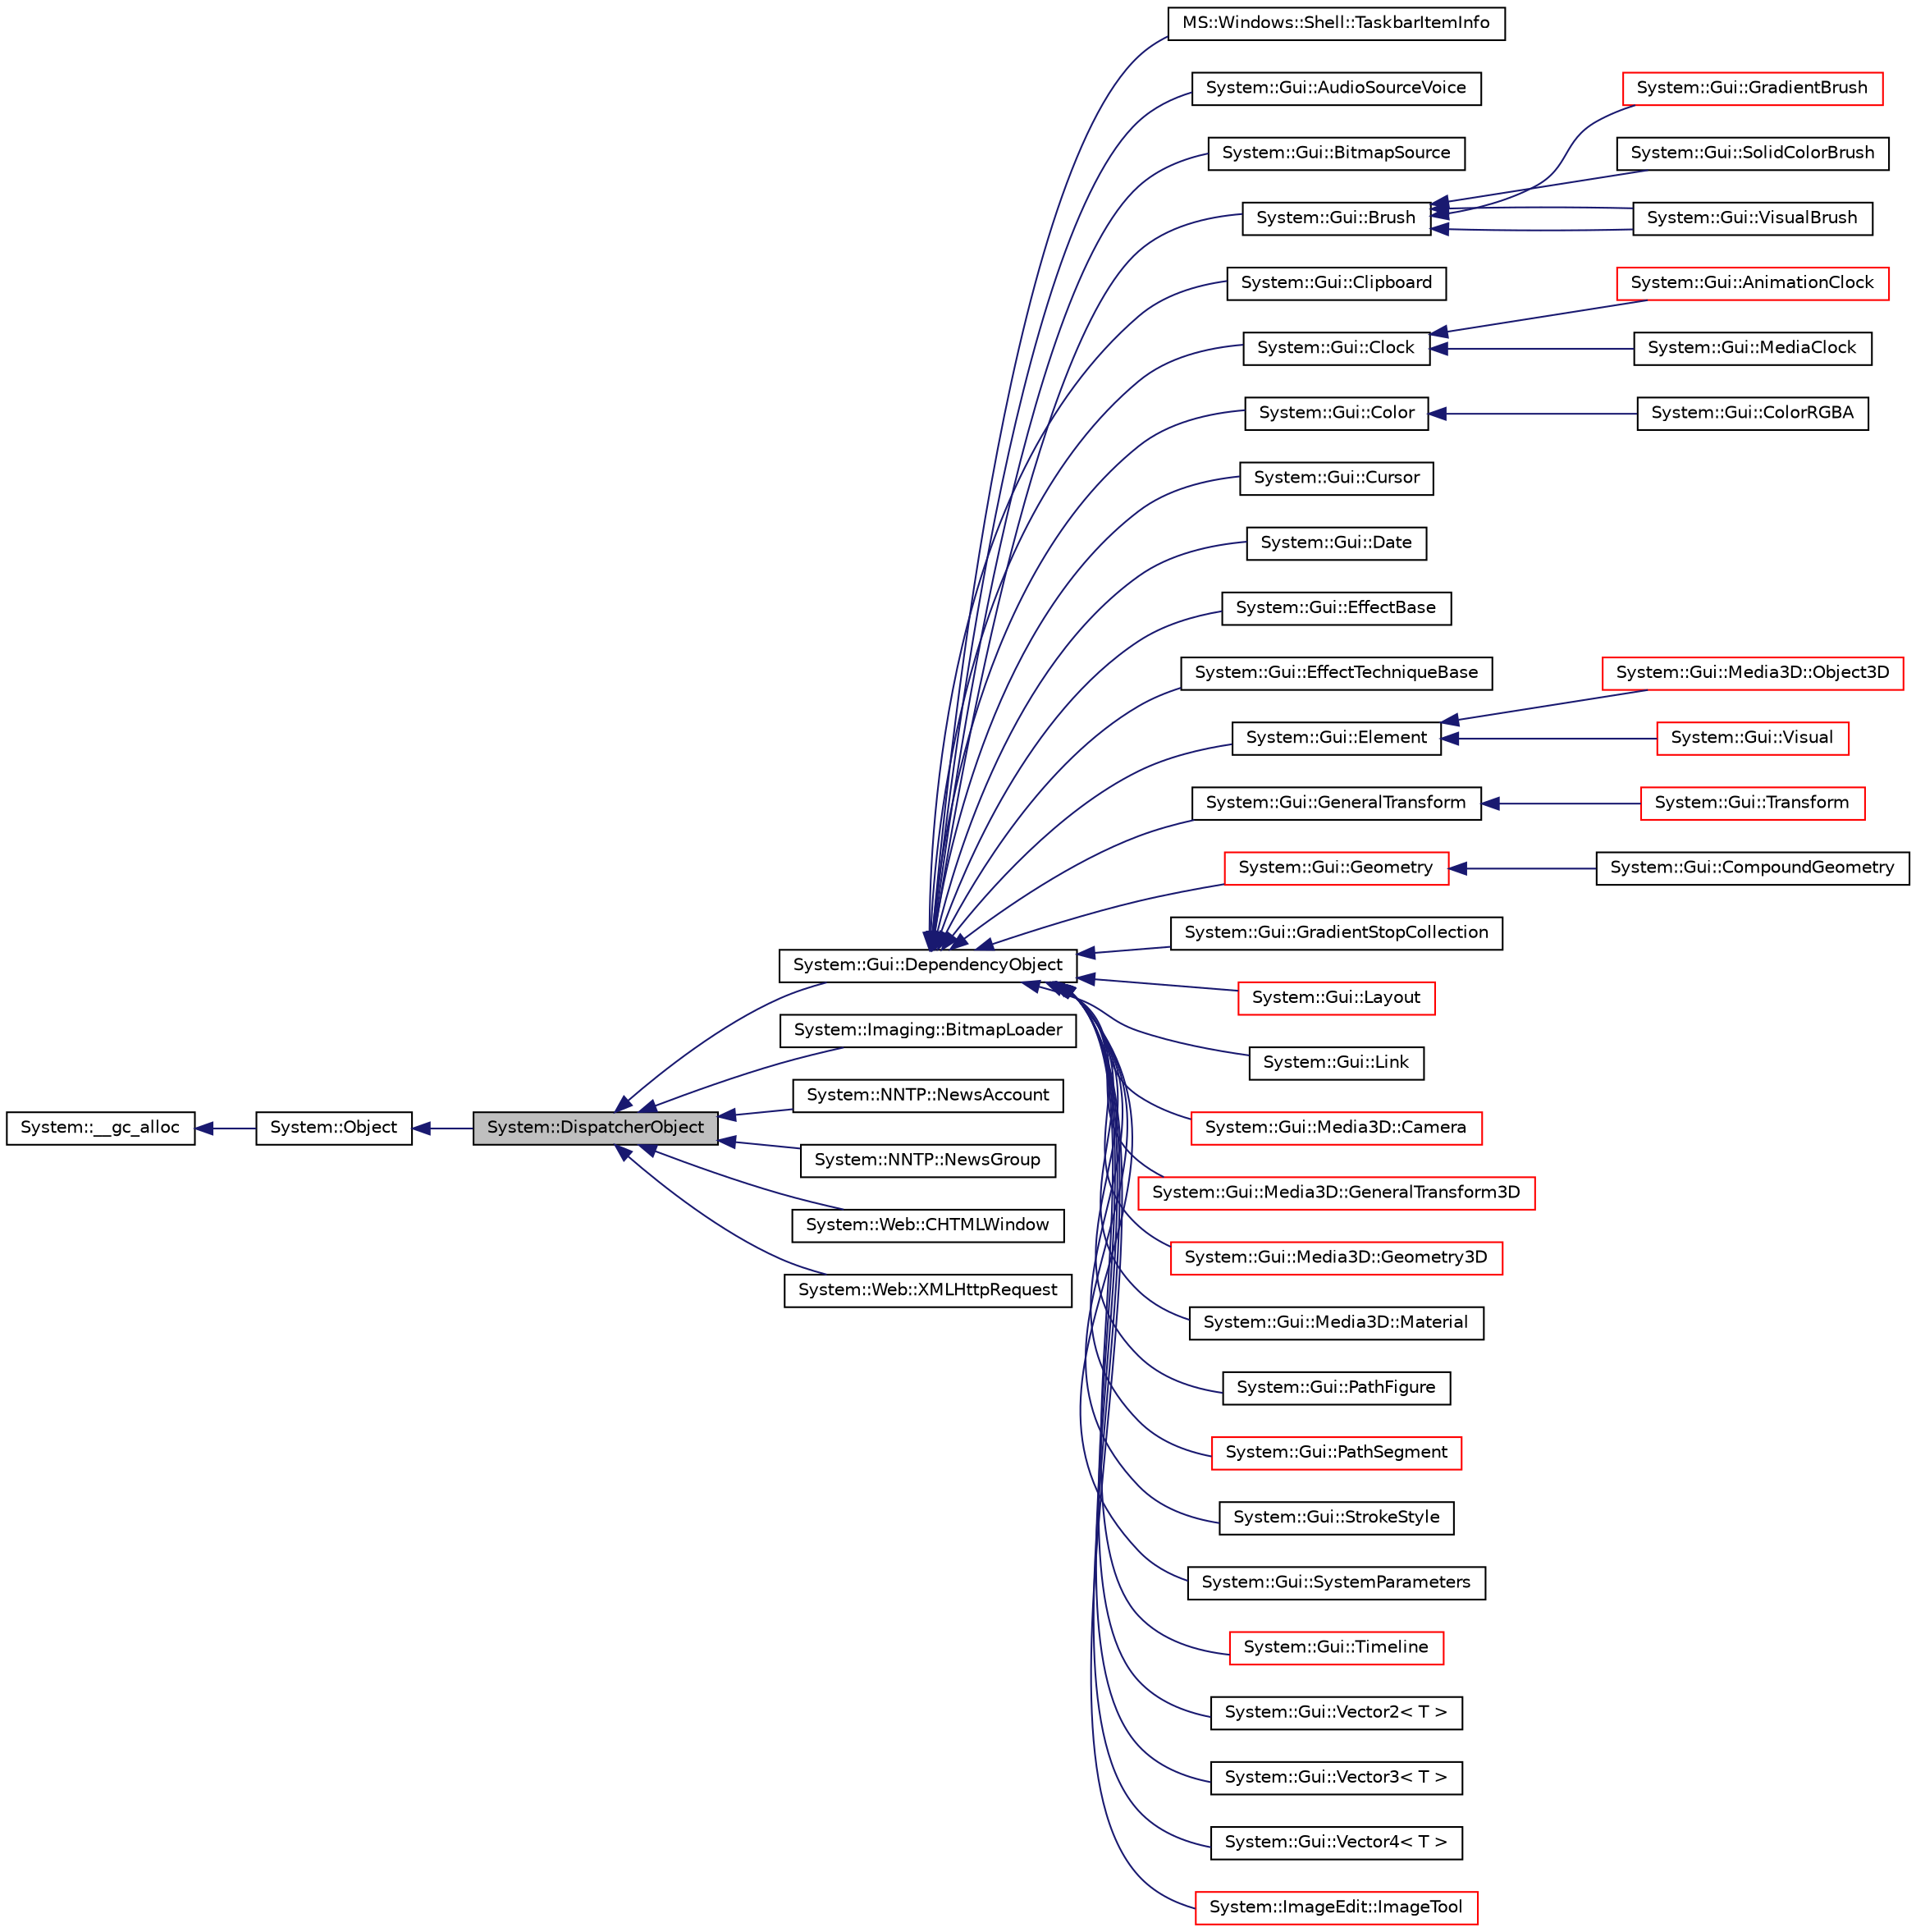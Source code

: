 digraph G
{
  edge [fontname="Helvetica",fontsize="10",labelfontname="Helvetica",labelfontsize="10"];
  node [fontname="Helvetica",fontsize="10",shape=record];
  rankdir="LR";
  Node1 [label="System::DispatcherObject",height=0.2,width=0.4,color="black", fillcolor="grey75", style="filled" fontcolor="black"];
  Node2 -> Node1 [dir="back",color="midnightblue",fontsize="10",style="solid",fontname="Helvetica"];
  Node2 [label="System::Object",height=0.2,width=0.4,color="black", fillcolor="white", style="filled",URL="$class_system_1_1_object.html"];
  Node3 -> Node2 [dir="back",color="midnightblue",fontsize="10",style="solid",fontname="Helvetica"];
  Node3 [label="System::__gc_alloc",height=0.2,width=0.4,color="black", fillcolor="white", style="filled",URL="$class_system_1_1____gc__alloc.html"];
  Node1 -> Node4 [dir="back",color="midnightblue",fontsize="10",style="solid",fontname="Helvetica"];
  Node4 [label="System::Gui::DependencyObject",height=0.2,width=0.4,color="black", fillcolor="white", style="filled",URL="$class_system_1_1_gui_1_1_dependency_object.html"];
  Node4 -> Node5 [dir="back",color="midnightblue",fontsize="10",style="solid",fontname="Helvetica"];
  Node5 [label="MS::Windows::Shell::TaskbarItemInfo",height=0.2,width=0.4,color="black", fillcolor="white", style="filled",URL="$class_m_s_1_1_windows_1_1_shell_1_1_taskbar_item_info.html"];
  Node4 -> Node6 [dir="back",color="midnightblue",fontsize="10",style="solid",fontname="Helvetica"];
  Node6 [label="System::Gui::AudioSourceVoice",height=0.2,width=0.4,color="black", fillcolor="white", style="filled",URL="$class_system_1_1_gui_1_1_audio_source_voice.html"];
  Node4 -> Node7 [dir="back",color="midnightblue",fontsize="10",style="solid",fontname="Helvetica"];
  Node7 [label="System::Gui::BitmapSource",height=0.2,width=0.4,color="black", fillcolor="white", style="filled",URL="$class_system_1_1_gui_1_1_bitmap_source.html"];
  Node4 -> Node8 [dir="back",color="midnightblue",fontsize="10",style="solid",fontname="Helvetica"];
  Node8 [label="System::Gui::Brush",height=0.2,width=0.4,color="black", fillcolor="white", style="filled",URL="$class_system_1_1_gui_1_1_brush.html"];
  Node8 -> Node9 [dir="back",color="midnightblue",fontsize="10",style="solid",fontname="Helvetica"];
  Node9 [label="System::Gui::GradientBrush",height=0.2,width=0.4,color="red", fillcolor="white", style="filled",URL="$class_system_1_1_gui_1_1_gradient_brush.html"];
  Node8 -> Node10 [dir="back",color="midnightblue",fontsize="10",style="solid",fontname="Helvetica"];
  Node10 [label="System::Gui::SolidColorBrush",height=0.2,width=0.4,color="black", fillcolor="white", style="filled",URL="$class_system_1_1_gui_1_1_solid_color_brush.html"];
  Node8 -> Node11 [dir="back",color="midnightblue",fontsize="10",style="solid",fontname="Helvetica"];
  Node11 [label="System::Gui::VisualBrush",height=0.2,width=0.4,color="black", fillcolor="white", style="filled",URL="$class_system_1_1_gui_1_1_visual_brush.html"];
  Node8 -> Node11 [dir="back",color="midnightblue",fontsize="10",style="solid",fontname="Helvetica"];
  Node4 -> Node12 [dir="back",color="midnightblue",fontsize="10",style="solid",fontname="Helvetica"];
  Node12 [label="System::Gui::Clipboard",height=0.2,width=0.4,color="black", fillcolor="white", style="filled",URL="$class_system_1_1_gui_1_1_clipboard.html"];
  Node4 -> Node13 [dir="back",color="midnightblue",fontsize="10",style="solid",fontname="Helvetica"];
  Node13 [label="System::Gui::Clock",height=0.2,width=0.4,color="black", fillcolor="white", style="filled",URL="$class_system_1_1_gui_1_1_clock.html"];
  Node13 -> Node14 [dir="back",color="midnightblue",fontsize="10",style="solid",fontname="Helvetica"];
  Node14 [label="System::Gui::AnimationClock",height=0.2,width=0.4,color="red", fillcolor="white", style="filled",URL="$class_system_1_1_gui_1_1_animation_clock.html"];
  Node13 -> Node15 [dir="back",color="midnightblue",fontsize="10",style="solid",fontname="Helvetica"];
  Node15 [label="System::Gui::MediaClock",height=0.2,width=0.4,color="black", fillcolor="white", style="filled",URL="$class_system_1_1_gui_1_1_media_clock.html"];
  Node4 -> Node16 [dir="back",color="midnightblue",fontsize="10",style="solid",fontname="Helvetica"];
  Node16 [label="System::Gui::Color",height=0.2,width=0.4,color="black", fillcolor="white", style="filled",URL="$class_system_1_1_gui_1_1_color.html"];
  Node16 -> Node17 [dir="back",color="midnightblue",fontsize="10",style="solid",fontname="Helvetica"];
  Node17 [label="System::Gui::ColorRGBA",height=0.2,width=0.4,color="black", fillcolor="white", style="filled",URL="$class_system_1_1_gui_1_1_color_r_g_b_a.html"];
  Node4 -> Node18 [dir="back",color="midnightblue",fontsize="10",style="solid",fontname="Helvetica"];
  Node18 [label="System::Gui::Cursor",height=0.2,width=0.4,color="black", fillcolor="white", style="filled",URL="$class_system_1_1_gui_1_1_cursor.html"];
  Node4 -> Node19 [dir="back",color="midnightblue",fontsize="10",style="solid",fontname="Helvetica"];
  Node19 [label="System::Gui::Date",height=0.2,width=0.4,color="black", fillcolor="white", style="filled",URL="$class_system_1_1_gui_1_1_date.html"];
  Node4 -> Node20 [dir="back",color="midnightblue",fontsize="10",style="solid",fontname="Helvetica"];
  Node20 [label="System::Gui::EffectBase",height=0.2,width=0.4,color="black", fillcolor="white", style="filled",URL="$class_system_1_1_gui_1_1_effect_base.html"];
  Node4 -> Node21 [dir="back",color="midnightblue",fontsize="10",style="solid",fontname="Helvetica"];
  Node21 [label="System::Gui::EffectTechniqueBase",height=0.2,width=0.4,color="black", fillcolor="white", style="filled",URL="$class_system_1_1_gui_1_1_effect_technique_base.html"];
  Node4 -> Node22 [dir="back",color="midnightblue",fontsize="10",style="solid",fontname="Helvetica"];
  Node22 [label="System::Gui::Element",height=0.2,width=0.4,color="black", fillcolor="white", style="filled",URL="$class_system_1_1_gui_1_1_element.html"];
  Node22 -> Node23 [dir="back",color="midnightblue",fontsize="10",style="solid",fontname="Helvetica"];
  Node23 [label="System::Gui::Media3D::Object3D",height=0.2,width=0.4,color="red", fillcolor="white", style="filled",URL="$class_system_1_1_gui_1_1_media3_d_1_1_object3_d.html"];
  Node22 -> Node24 [dir="back",color="midnightblue",fontsize="10",style="solid",fontname="Helvetica"];
  Node24 [label="System::Gui::Visual",height=0.2,width=0.4,color="red", fillcolor="white", style="filled",URL="$class_system_1_1_gui_1_1_visual.html"];
  Node4 -> Node25 [dir="back",color="midnightblue",fontsize="10",style="solid",fontname="Helvetica"];
  Node25 [label="System::Gui::GeneralTransform",height=0.2,width=0.4,color="black", fillcolor="white", style="filled",URL="$class_system_1_1_gui_1_1_general_transform.html"];
  Node25 -> Node26 [dir="back",color="midnightblue",fontsize="10",style="solid",fontname="Helvetica"];
  Node26 [label="System::Gui::Transform",height=0.2,width=0.4,color="red", fillcolor="white", style="filled",URL="$class_system_1_1_gui_1_1_transform.html"];
  Node4 -> Node27 [dir="back",color="midnightblue",fontsize="10",style="solid",fontname="Helvetica"];
  Node27 [label="System::Gui::Geometry",height=0.2,width=0.4,color="red", fillcolor="white", style="filled",URL="$class_system_1_1_gui_1_1_geometry.html"];
  Node27 -> Node28 [dir="back",color="midnightblue",fontsize="10",style="solid",fontname="Helvetica"];
  Node28 [label="System::Gui::CompoundGeometry",height=0.2,width=0.4,color="black", fillcolor="white", style="filled",URL="$class_system_1_1_gui_1_1_compound_geometry.html"];
  Node4 -> Node29 [dir="back",color="midnightblue",fontsize="10",style="solid",fontname="Helvetica"];
  Node29 [label="System::Gui::GradientStopCollection",height=0.2,width=0.4,color="black", fillcolor="white", style="filled",URL="$class_system_1_1_gui_1_1_gradient_stop_collection.html"];
  Node4 -> Node30 [dir="back",color="midnightblue",fontsize="10",style="solid",fontname="Helvetica"];
  Node30 [label="System::Gui::Layout",height=0.2,width=0.4,color="red", fillcolor="white", style="filled",URL="$class_system_1_1_gui_1_1_layout.html"];
  Node4 -> Node31 [dir="back",color="midnightblue",fontsize="10",style="solid",fontname="Helvetica"];
  Node31 [label="System::Gui::Link",height=0.2,width=0.4,color="black", fillcolor="white", style="filled",URL="$class_system_1_1_gui_1_1_link.html"];
  Node4 -> Node32 [dir="back",color="midnightblue",fontsize="10",style="solid",fontname="Helvetica"];
  Node32 [label="System::Gui::Media3D::Camera",height=0.2,width=0.4,color="red", fillcolor="white", style="filled",URL="$class_system_1_1_gui_1_1_media3_d_1_1_camera.html"];
  Node4 -> Node33 [dir="back",color="midnightblue",fontsize="10",style="solid",fontname="Helvetica"];
  Node33 [label="System::Gui::Media3D::GeneralTransform3D",height=0.2,width=0.4,color="red", fillcolor="white", style="filled",URL="$class_system_1_1_gui_1_1_media3_d_1_1_general_transform3_d.html"];
  Node4 -> Node34 [dir="back",color="midnightblue",fontsize="10",style="solid",fontname="Helvetica"];
  Node34 [label="System::Gui::Media3D::Geometry3D",height=0.2,width=0.4,color="red", fillcolor="white", style="filled",URL="$class_system_1_1_gui_1_1_media3_d_1_1_geometry3_d.html"];
  Node4 -> Node35 [dir="back",color="midnightblue",fontsize="10",style="solid",fontname="Helvetica"];
  Node35 [label="System::Gui::Media3D::Material",height=0.2,width=0.4,color="black", fillcolor="white", style="filled",URL="$class_system_1_1_gui_1_1_media3_d_1_1_material.html"];
  Node4 -> Node36 [dir="back",color="midnightblue",fontsize="10",style="solid",fontname="Helvetica"];
  Node36 [label="System::Gui::PathFigure",height=0.2,width=0.4,color="black", fillcolor="white", style="filled",URL="$class_system_1_1_gui_1_1_path_figure.html"];
  Node4 -> Node37 [dir="back",color="midnightblue",fontsize="10",style="solid",fontname="Helvetica"];
  Node37 [label="System::Gui::PathSegment",height=0.2,width=0.4,color="red", fillcolor="white", style="filled",URL="$class_system_1_1_gui_1_1_path_segment.html"];
  Node4 -> Node38 [dir="back",color="midnightblue",fontsize="10",style="solid",fontname="Helvetica"];
  Node38 [label="System::Gui::StrokeStyle",height=0.2,width=0.4,color="black", fillcolor="white", style="filled",URL="$class_system_1_1_gui_1_1_stroke_style.html"];
  Node4 -> Node39 [dir="back",color="midnightblue",fontsize="10",style="solid",fontname="Helvetica"];
  Node39 [label="System::Gui::SystemParameters",height=0.2,width=0.4,color="black", fillcolor="white", style="filled",URL="$class_system_1_1_gui_1_1_system_parameters.html"];
  Node4 -> Node40 [dir="back",color="midnightblue",fontsize="10",style="solid",fontname="Helvetica"];
  Node40 [label="System::Gui::Timeline",height=0.2,width=0.4,color="red", fillcolor="white", style="filled",URL="$class_system_1_1_gui_1_1_timeline.html"];
  Node4 -> Node41 [dir="back",color="midnightblue",fontsize="10",style="solid",fontname="Helvetica"];
  Node41 [label="System::Gui::Vector2\< T \>",height=0.2,width=0.4,color="black", fillcolor="white", style="filled",URL="$class_system_1_1_gui_1_1_vector2.html"];
  Node4 -> Node42 [dir="back",color="midnightblue",fontsize="10",style="solid",fontname="Helvetica"];
  Node42 [label="System::Gui::Vector3\< T \>",height=0.2,width=0.4,color="black", fillcolor="white", style="filled",URL="$class_system_1_1_gui_1_1_vector3.html"];
  Node4 -> Node43 [dir="back",color="midnightblue",fontsize="10",style="solid",fontname="Helvetica"];
  Node43 [label="System::Gui::Vector4\< T \>",height=0.2,width=0.4,color="black", fillcolor="white", style="filled",URL="$class_system_1_1_gui_1_1_vector4.html"];
  Node4 -> Node44 [dir="back",color="midnightblue",fontsize="10",style="solid",fontname="Helvetica"];
  Node44 [label="System::ImageEdit::ImageTool",height=0.2,width=0.4,color="red", fillcolor="white", style="filled",URL="$class_system_1_1_image_edit_1_1_image_tool.html"];
  Node1 -> Node45 [dir="back",color="midnightblue",fontsize="10",style="solid",fontname="Helvetica"];
  Node45 [label="System::Imaging::BitmapLoader",height=0.2,width=0.4,color="black", fillcolor="white", style="filled",URL="$class_system_1_1_imaging_1_1_bitmap_loader.html"];
  Node1 -> Node46 [dir="back",color="midnightblue",fontsize="10",style="solid",fontname="Helvetica"];
  Node46 [label="System::NNTP::NewsAccount",height=0.2,width=0.4,color="black", fillcolor="white", style="filled",URL="$class_system_1_1_n_n_t_p_1_1_news_account.html"];
  Node1 -> Node47 [dir="back",color="midnightblue",fontsize="10",style="solid",fontname="Helvetica"];
  Node47 [label="System::NNTP::NewsGroup",height=0.2,width=0.4,color="black", fillcolor="white", style="filled",URL="$class_system_1_1_n_n_t_p_1_1_news_group.html"];
  Node1 -> Node48 [dir="back",color="midnightblue",fontsize="10",style="solid",fontname="Helvetica"];
  Node48 [label="System::Web::CHTMLWindow",height=0.2,width=0.4,color="black", fillcolor="white", style="filled",URL="$class_system_1_1_web_1_1_c_h_t_m_l_window.html"];
  Node1 -> Node49 [dir="back",color="midnightblue",fontsize="10",style="solid",fontname="Helvetica"];
  Node49 [label="System::Web::XMLHttpRequest",height=0.2,width=0.4,color="black", fillcolor="white", style="filled",URL="$class_system_1_1_web_1_1_x_m_l_http_request.html"];
}
